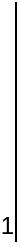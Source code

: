 <mxfile version="24.4.4" type="github">
  <diagram name="Page-1" id="_-u6tLEGy8uaao9mGl70">
    <mxGraphModel dx="746" dy="1571" grid="1" gridSize="10" guides="1" tooltips="1" connect="1" arrows="1" fold="1" page="1" pageScale="1" pageWidth="850" pageHeight="1100" math="0" shadow="0">
      <root>
        <mxCell id="0" />
        <mxCell id="1" parent="0" />
        <mxCell id="zl1cXov49M7ZYqsMafAr-94" value="" style="endArrow=none;html=1;rounded=0;exitX=0.7;exitY=0;exitDx=0;exitDy=0;exitPerimeter=0;" edge="1" parent="1">
          <mxGeometry relative="1" as="geometry">
            <mxPoint x="146" y="-50" as="sourcePoint" />
            <mxPoint x="146" y="70" as="targetPoint" />
          </mxGeometry>
        </mxCell>
        <mxCell id="zl1cXov49M7ZYqsMafAr-95" value="1" style="resizable=0;html=1;whiteSpace=wrap;align=right;verticalAlign=bottom;" connectable="0" vertex="1" parent="zl1cXov49M7ZYqsMafAr-94">
          <mxGeometry x="1" relative="1" as="geometry" />
        </mxCell>
      </root>
    </mxGraphModel>
  </diagram>
</mxfile>
